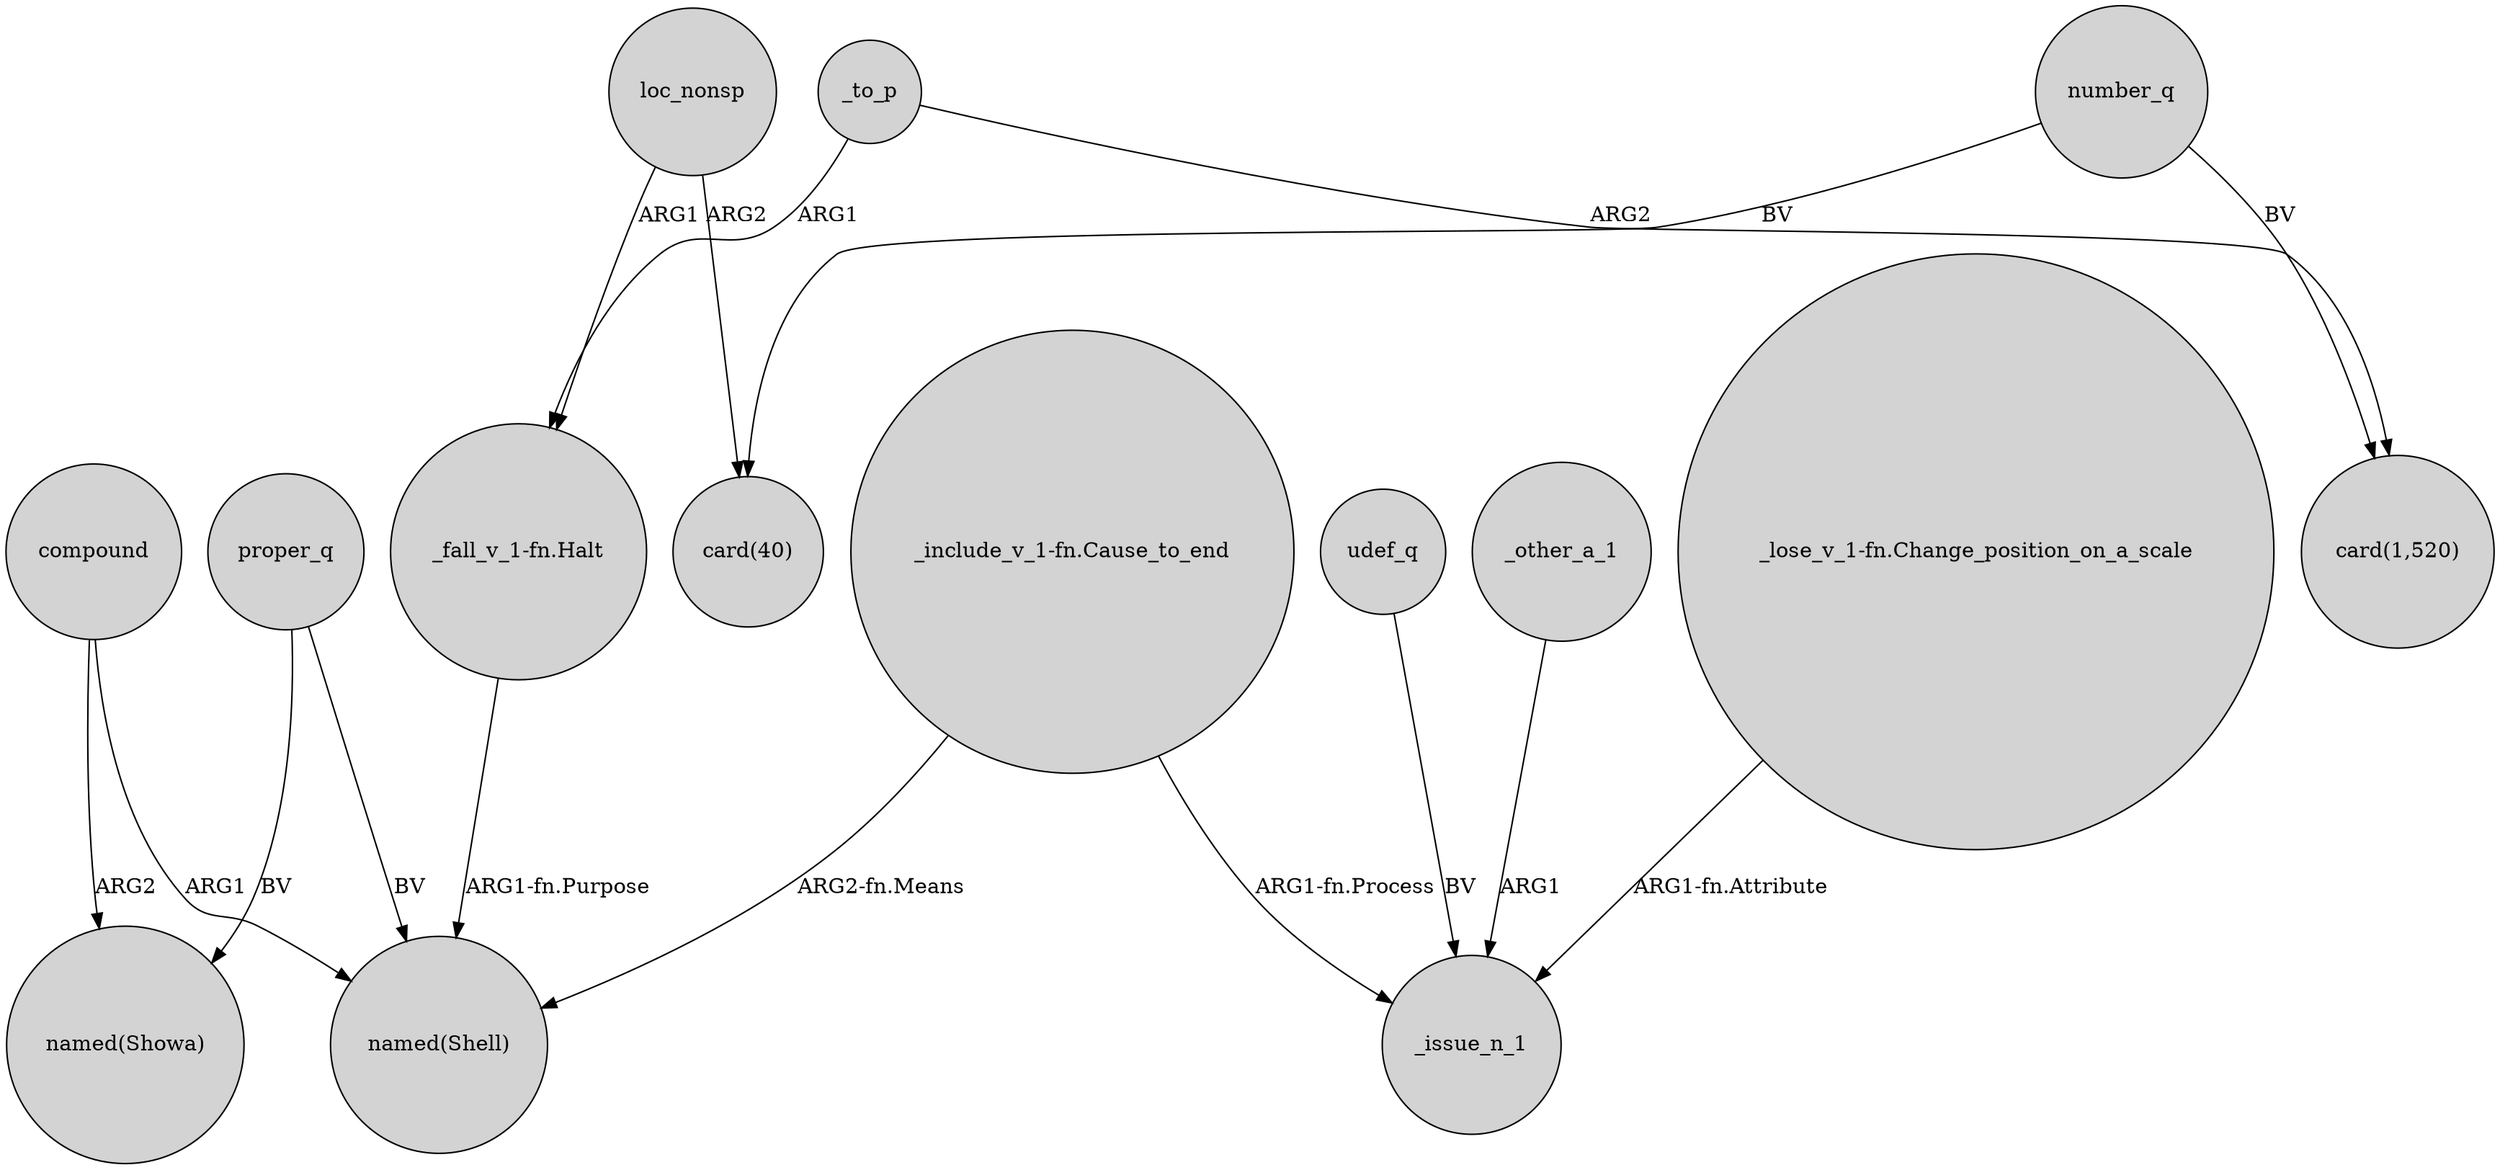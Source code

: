 digraph {
	node [shape=circle style=filled]
	compound -> "named(Shell)" [label=ARG1]
	"_include_v_1-fn.Cause_to_end" -> "named(Shell)" [label="ARG2-fn.Means"]
	_to_p -> "card(1,520)" [label=ARG2]
	udef_q -> _issue_n_1 [label=BV]
	number_q -> "card(40)" [label=BV]
	number_q -> "card(1,520)" [label=BV]
	proper_q -> "named(Showa)" [label=BV]
	_other_a_1 -> _issue_n_1 [label=ARG1]
	"_include_v_1-fn.Cause_to_end" -> _issue_n_1 [label="ARG1-fn.Process"]
	"_lose_v_1-fn.Change_position_on_a_scale" -> _issue_n_1 [label="ARG1-fn.Attribute"]
	compound -> "named(Showa)" [label=ARG2]
	_to_p -> "_fall_v_1-fn.Halt" [label=ARG1]
	loc_nonsp -> "card(40)" [label=ARG2]
	proper_q -> "named(Shell)" [label=BV]
	loc_nonsp -> "_fall_v_1-fn.Halt" [label=ARG1]
	"_fall_v_1-fn.Halt" -> "named(Shell)" [label="ARG1-fn.Purpose"]
}
